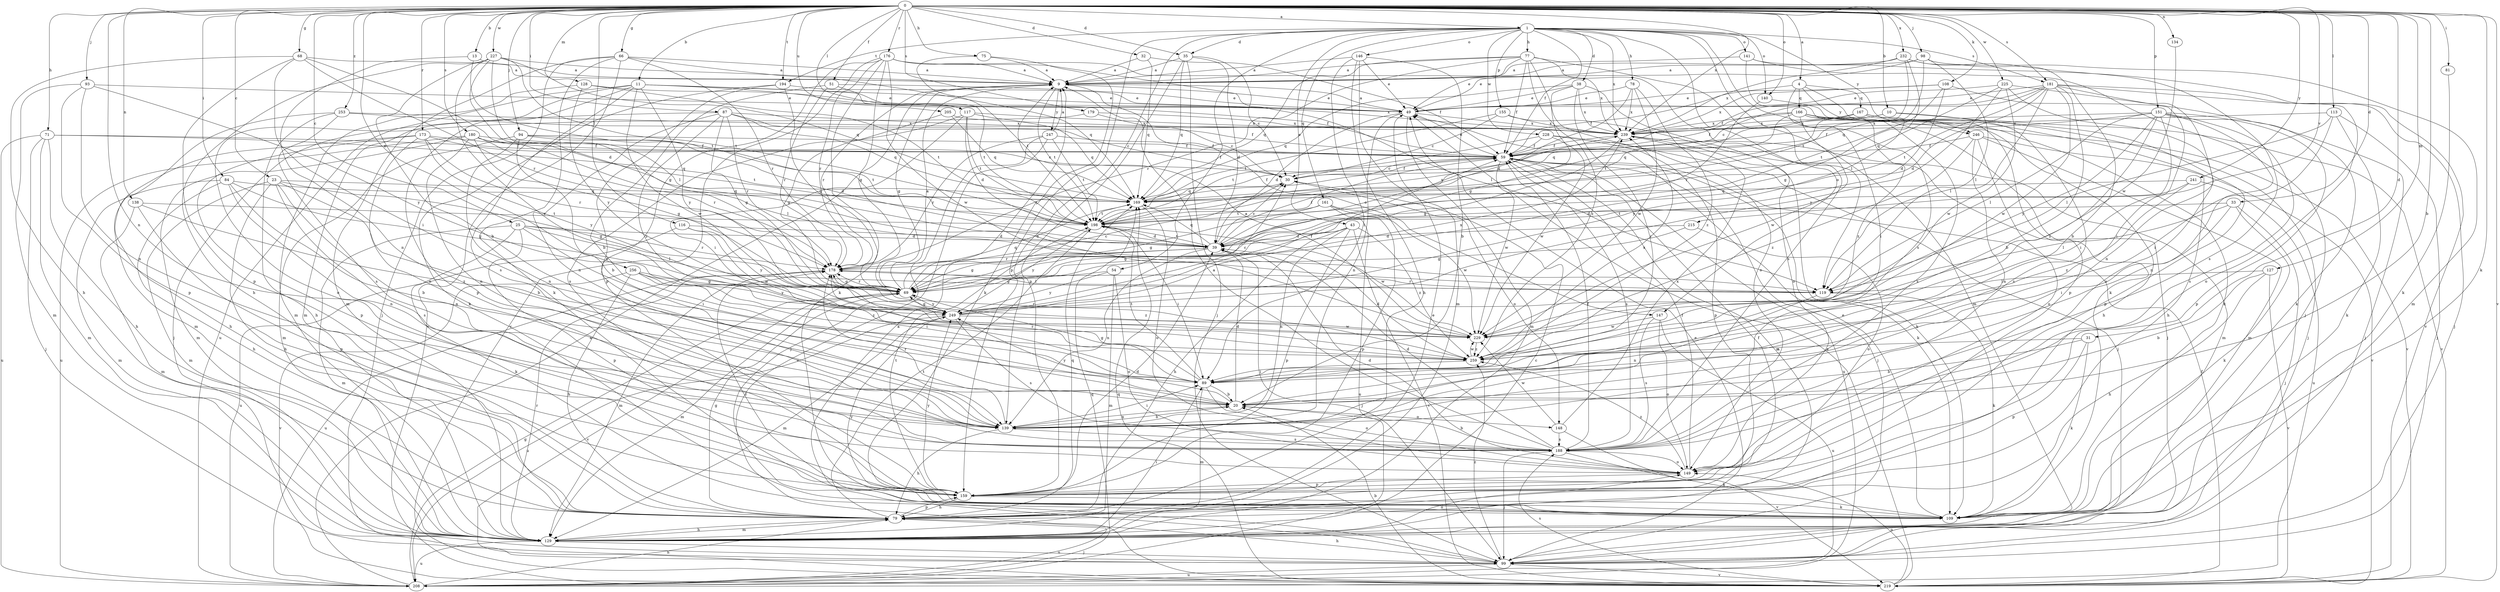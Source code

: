 strict digraph  {
0;
1;
4;
9;
10;
11;
13;
20;
23;
25;
30;
31;
32;
33;
35;
38;
39;
43;
49;
51;
54;
59;
66;
68;
69;
71;
75;
77;
78;
79;
81;
84;
87;
89;
93;
94;
98;
99;
108;
109;
113;
116;
117;
119;
127;
128;
129;
134;
138;
139;
140;
141;
146;
147;
148;
149;
151;
155;
159;
161;
166;
167;
169;
173;
176;
178;
179;
180;
181;
188;
194;
198;
205;
208;
215;
219;
225;
227;
228;
229;
232;
239;
241;
246;
247;
249;
253;
256;
259;
0 -> 1  [label=a];
0 -> 4  [label=a];
0 -> 10  [label=b];
0 -> 11  [label=b];
0 -> 13  [label=b];
0 -> 20  [label=b];
0 -> 23  [label=c];
0 -> 25  [label=c];
0 -> 31  [label=d];
0 -> 32  [label=d];
0 -> 33  [label=d];
0 -> 35  [label=d];
0 -> 51  [label=f];
0 -> 66  [label=g];
0 -> 68  [label=g];
0 -> 71  [label=h];
0 -> 75  [label=h];
0 -> 81  [label=i];
0 -> 84  [label=i];
0 -> 87  [label=i];
0 -> 93  [label=j];
0 -> 94  [label=j];
0 -> 98  [label=j];
0 -> 108  [label=k];
0 -> 109  [label=k];
0 -> 113  [label=l];
0 -> 116  [label=l];
0 -> 117  [label=l];
0 -> 127  [label=m];
0 -> 128  [label=m];
0 -> 134  [label=n];
0 -> 138  [label=n];
0 -> 139  [label=n];
0 -> 140  [label=o];
0 -> 151  [label=p];
0 -> 173  [label=r];
0 -> 176  [label=r];
0 -> 179  [label=s];
0 -> 180  [label=s];
0 -> 181  [label=s];
0 -> 194  [label=t];
0 -> 205  [label=u];
0 -> 215  [label=v];
0 -> 219  [label=v];
0 -> 225  [label=w];
0 -> 227  [label=w];
0 -> 232  [label=x];
0 -> 239  [label=x];
0 -> 241  [label=y];
0 -> 253  [label=z];
0 -> 256  [label=z];
1 -> 35  [label=d];
1 -> 38  [label=d];
1 -> 43  [label=e];
1 -> 54  [label=f];
1 -> 59  [label=f];
1 -> 77  [label=h];
1 -> 78  [label=h];
1 -> 119  [label=l];
1 -> 139  [label=n];
1 -> 140  [label=o];
1 -> 141  [label=o];
1 -> 146  [label=o];
1 -> 147  [label=o];
1 -> 155  [label=p];
1 -> 159  [label=p];
1 -> 161  [label=q];
1 -> 181  [label=s];
1 -> 188  [label=s];
1 -> 194  [label=t];
1 -> 228  [label=w];
1 -> 239  [label=x];
1 -> 246  [label=y];
4 -> 59  [label=f];
4 -> 89  [label=i];
4 -> 159  [label=p];
4 -> 166  [label=q];
4 -> 167  [label=q];
4 -> 246  [label=y];
9 -> 49  [label=e];
9 -> 69  [label=g];
9 -> 147  [label=o];
9 -> 178  [label=r];
9 -> 198  [label=t];
9 -> 247  [label=y];
10 -> 159  [label=p];
10 -> 169  [label=q];
10 -> 188  [label=s];
10 -> 239  [label=x];
11 -> 49  [label=e];
11 -> 59  [label=f];
11 -> 129  [label=m];
11 -> 159  [label=p];
11 -> 188  [label=s];
11 -> 208  [label=u];
11 -> 229  [label=w];
11 -> 239  [label=x];
11 -> 249  [label=y];
13 -> 9  [label=a];
13 -> 139  [label=n];
13 -> 198  [label=t];
20 -> 39  [label=d];
20 -> 139  [label=n];
20 -> 148  [label=o];
20 -> 249  [label=y];
23 -> 20  [label=b];
23 -> 69  [label=g];
23 -> 79  [label=h];
23 -> 129  [label=m];
23 -> 139  [label=n];
23 -> 169  [label=q];
23 -> 188  [label=s];
25 -> 39  [label=d];
25 -> 89  [label=i];
25 -> 109  [label=k];
25 -> 119  [label=l];
25 -> 129  [label=m];
25 -> 159  [label=p];
25 -> 178  [label=r];
30 -> 59  [label=f];
30 -> 148  [label=o];
30 -> 169  [label=q];
31 -> 20  [label=b];
31 -> 109  [label=k];
31 -> 159  [label=p];
31 -> 259  [label=z];
32 -> 9  [label=a];
32 -> 59  [label=f];
32 -> 169  [label=q];
33 -> 89  [label=i];
33 -> 99  [label=j];
33 -> 109  [label=k];
33 -> 119  [label=l];
33 -> 198  [label=t];
35 -> 9  [label=a];
35 -> 30  [label=c];
35 -> 39  [label=d];
35 -> 99  [label=j];
35 -> 159  [label=p];
35 -> 169  [label=q];
38 -> 49  [label=e];
38 -> 69  [label=g];
38 -> 89  [label=i];
38 -> 149  [label=o];
38 -> 169  [label=q];
38 -> 239  [label=x];
39 -> 30  [label=c];
39 -> 59  [label=f];
39 -> 69  [label=g];
39 -> 99  [label=j];
39 -> 139  [label=n];
39 -> 169  [label=q];
39 -> 178  [label=r];
39 -> 198  [label=t];
43 -> 39  [label=d];
43 -> 69  [label=g];
43 -> 79  [label=h];
43 -> 139  [label=n];
43 -> 159  [label=p];
43 -> 219  [label=v];
43 -> 259  [label=z];
49 -> 9  [label=a];
49 -> 39  [label=d];
49 -> 129  [label=m];
49 -> 139  [label=n];
49 -> 239  [label=x];
51 -> 20  [label=b];
51 -> 49  [label=e];
51 -> 178  [label=r];
51 -> 198  [label=t];
54 -> 69  [label=g];
54 -> 129  [label=m];
54 -> 149  [label=o];
54 -> 249  [label=y];
59 -> 30  [label=c];
59 -> 49  [label=e];
59 -> 99  [label=j];
59 -> 109  [label=k];
59 -> 129  [label=m];
59 -> 188  [label=s];
59 -> 208  [label=u];
59 -> 229  [label=w];
66 -> 9  [label=a];
66 -> 99  [label=j];
66 -> 109  [label=k];
66 -> 129  [label=m];
66 -> 169  [label=q];
66 -> 178  [label=r];
66 -> 219  [label=v];
68 -> 9  [label=a];
68 -> 39  [label=d];
68 -> 79  [label=h];
68 -> 89  [label=i];
68 -> 159  [label=p];
68 -> 178  [label=r];
69 -> 9  [label=a];
69 -> 30  [label=c];
69 -> 129  [label=m];
69 -> 169  [label=q];
69 -> 178  [label=r];
69 -> 219  [label=v];
69 -> 249  [label=y];
71 -> 59  [label=f];
71 -> 79  [label=h];
71 -> 99  [label=j];
71 -> 129  [label=m];
71 -> 169  [label=q];
71 -> 208  [label=u];
75 -> 9  [label=a];
75 -> 109  [label=k];
75 -> 198  [label=t];
77 -> 9  [label=a];
77 -> 49  [label=e];
77 -> 59  [label=f];
77 -> 129  [label=m];
77 -> 149  [label=o];
77 -> 169  [label=q];
77 -> 178  [label=r];
77 -> 188  [label=s];
77 -> 259  [label=z];
78 -> 39  [label=d];
78 -> 49  [label=e];
78 -> 229  [label=w];
78 -> 239  [label=x];
78 -> 259  [label=z];
79 -> 49  [label=e];
79 -> 59  [label=f];
79 -> 69  [label=g];
79 -> 129  [label=m];
79 -> 159  [label=p];
79 -> 169  [label=q];
79 -> 198  [label=t];
79 -> 208  [label=u];
81 -> 109  [label=k];
84 -> 20  [label=b];
84 -> 69  [label=g];
84 -> 79  [label=h];
84 -> 129  [label=m];
84 -> 139  [label=n];
84 -> 169  [label=q];
87 -> 59  [label=f];
87 -> 69  [label=g];
87 -> 99  [label=j];
87 -> 139  [label=n];
87 -> 169  [label=q];
87 -> 178  [label=r];
87 -> 239  [label=x];
87 -> 259  [label=z];
89 -> 20  [label=b];
89 -> 69  [label=g];
89 -> 129  [label=m];
89 -> 149  [label=o];
89 -> 178  [label=r];
89 -> 198  [label=t];
93 -> 49  [label=e];
93 -> 129  [label=m];
93 -> 139  [label=n];
93 -> 159  [label=p];
93 -> 249  [label=y];
94 -> 20  [label=b];
94 -> 39  [label=d];
94 -> 59  [label=f];
94 -> 129  [label=m];
94 -> 139  [label=n];
94 -> 198  [label=t];
98 -> 9  [label=a];
98 -> 49  [label=e];
98 -> 119  [label=l];
98 -> 129  [label=m];
98 -> 169  [label=q];
99 -> 9  [label=a];
99 -> 49  [label=e];
99 -> 79  [label=h];
99 -> 208  [label=u];
99 -> 219  [label=v];
99 -> 259  [label=z];
108 -> 39  [label=d];
108 -> 49  [label=e];
108 -> 89  [label=i];
108 -> 198  [label=t];
108 -> 239  [label=x];
109 -> 49  [label=e];
109 -> 178  [label=r];
109 -> 249  [label=y];
113 -> 89  [label=i];
113 -> 99  [label=j];
113 -> 109  [label=k];
113 -> 119  [label=l];
113 -> 239  [label=x];
116 -> 39  [label=d];
116 -> 208  [label=u];
116 -> 229  [label=w];
116 -> 249  [label=y];
117 -> 39  [label=d];
117 -> 89  [label=i];
117 -> 169  [label=q];
117 -> 188  [label=s];
117 -> 198  [label=t];
117 -> 239  [label=x];
119 -> 109  [label=k];
119 -> 139  [label=n];
119 -> 178  [label=r];
127 -> 20  [label=b];
127 -> 79  [label=h];
127 -> 119  [label=l];
127 -> 219  [label=v];
128 -> 49  [label=e];
128 -> 129  [label=m];
128 -> 198  [label=t];
128 -> 249  [label=y];
129 -> 30  [label=c];
129 -> 79  [label=h];
129 -> 89  [label=i];
129 -> 99  [label=j];
129 -> 149  [label=o];
129 -> 178  [label=r];
129 -> 208  [label=u];
134 -> 229  [label=w];
138 -> 129  [label=m];
138 -> 159  [label=p];
138 -> 198  [label=t];
138 -> 259  [label=z];
139 -> 20  [label=b];
139 -> 79  [label=h];
139 -> 89  [label=i];
139 -> 178  [label=r];
139 -> 188  [label=s];
140 -> 109  [label=k];
140 -> 178  [label=r];
141 -> 9  [label=a];
141 -> 99  [label=j];
141 -> 109  [label=k];
141 -> 219  [label=v];
146 -> 9  [label=a];
146 -> 20  [label=b];
146 -> 49  [label=e];
146 -> 79  [label=h];
146 -> 89  [label=i];
146 -> 129  [label=m];
147 -> 149  [label=o];
147 -> 188  [label=s];
147 -> 208  [label=u];
147 -> 229  [label=w];
148 -> 188  [label=s];
148 -> 219  [label=v];
148 -> 229  [label=w];
148 -> 239  [label=x];
149 -> 39  [label=d];
149 -> 59  [label=f];
149 -> 159  [label=p];
149 -> 259  [label=z];
151 -> 59  [label=f];
151 -> 89  [label=i];
151 -> 99  [label=j];
151 -> 119  [label=l];
151 -> 139  [label=n];
151 -> 159  [label=p];
151 -> 188  [label=s];
151 -> 239  [label=x];
151 -> 249  [label=y];
151 -> 259  [label=z];
155 -> 30  [label=c];
155 -> 99  [label=j];
155 -> 198  [label=t];
155 -> 239  [label=x];
159 -> 39  [label=d];
159 -> 79  [label=h];
159 -> 109  [label=k];
159 -> 198  [label=t];
159 -> 249  [label=y];
161 -> 69  [label=g];
161 -> 159  [label=p];
161 -> 198  [label=t];
161 -> 208  [label=u];
161 -> 229  [label=w];
166 -> 59  [label=f];
166 -> 79  [label=h];
166 -> 188  [label=s];
166 -> 198  [label=t];
166 -> 219  [label=v];
166 -> 229  [label=w];
166 -> 239  [label=x];
166 -> 259  [label=z];
167 -> 79  [label=h];
167 -> 99  [label=j];
167 -> 169  [label=q];
167 -> 219  [label=v];
167 -> 239  [label=x];
167 -> 249  [label=y];
169 -> 59  [label=f];
169 -> 149  [label=o];
169 -> 198  [label=t];
173 -> 30  [label=c];
173 -> 59  [label=f];
173 -> 79  [label=h];
173 -> 139  [label=n];
173 -> 159  [label=p];
173 -> 178  [label=r];
173 -> 249  [label=y];
176 -> 9  [label=a];
176 -> 69  [label=g];
176 -> 109  [label=k];
176 -> 119  [label=l];
176 -> 159  [label=p];
176 -> 178  [label=r];
176 -> 219  [label=v];
176 -> 229  [label=w];
176 -> 239  [label=x];
178 -> 69  [label=g];
178 -> 119  [label=l];
178 -> 129  [label=m];
178 -> 208  [label=u];
178 -> 259  [label=z];
179 -> 30  [label=c];
179 -> 149  [label=o];
179 -> 239  [label=x];
180 -> 59  [label=f];
180 -> 69  [label=g];
180 -> 119  [label=l];
180 -> 129  [label=m];
180 -> 139  [label=n];
180 -> 178  [label=r];
180 -> 198  [label=t];
180 -> 208  [label=u];
181 -> 20  [label=b];
181 -> 30  [label=c];
181 -> 39  [label=d];
181 -> 49  [label=e];
181 -> 59  [label=f];
181 -> 99  [label=j];
181 -> 119  [label=l];
181 -> 139  [label=n];
181 -> 149  [label=o];
181 -> 198  [label=t];
181 -> 229  [label=w];
188 -> 9  [label=a];
188 -> 20  [label=b];
188 -> 39  [label=d];
188 -> 59  [label=f];
188 -> 99  [label=j];
188 -> 109  [label=k];
188 -> 149  [label=o];
194 -> 49  [label=e];
194 -> 69  [label=g];
194 -> 109  [label=k];
194 -> 139  [label=n];
198 -> 39  [label=d];
198 -> 89  [label=i];
198 -> 229  [label=w];
198 -> 239  [label=x];
198 -> 249  [label=y];
205 -> 69  [label=g];
205 -> 169  [label=q];
205 -> 239  [label=x];
208 -> 9  [label=a];
208 -> 69  [label=g];
208 -> 79  [label=h];
208 -> 169  [label=q];
215 -> 39  [label=d];
215 -> 69  [label=g];
215 -> 149  [label=o];
219 -> 20  [label=b];
219 -> 49  [label=e];
219 -> 59  [label=f];
219 -> 149  [label=o];
219 -> 169  [label=q];
219 -> 188  [label=s];
225 -> 49  [label=e];
225 -> 109  [label=k];
225 -> 149  [label=o];
225 -> 169  [label=q];
225 -> 229  [label=w];
225 -> 249  [label=y];
227 -> 9  [label=a];
227 -> 20  [label=b];
227 -> 69  [label=g];
227 -> 79  [label=h];
227 -> 119  [label=l];
227 -> 169  [label=q];
227 -> 198  [label=t];
227 -> 259  [label=z];
228 -> 59  [label=f];
228 -> 99  [label=j];
228 -> 159  [label=p];
228 -> 198  [label=t];
228 -> 229  [label=w];
229 -> 9  [label=a];
229 -> 178  [label=r];
229 -> 259  [label=z];
232 -> 9  [label=a];
232 -> 20  [label=b];
232 -> 69  [label=g];
232 -> 188  [label=s];
232 -> 198  [label=t];
232 -> 239  [label=x];
239 -> 59  [label=f];
239 -> 69  [label=g];
239 -> 109  [label=k];
239 -> 129  [label=m];
241 -> 39  [label=d];
241 -> 169  [label=q];
241 -> 208  [label=u];
241 -> 259  [label=z];
246 -> 59  [label=f];
246 -> 129  [label=m];
246 -> 139  [label=n];
246 -> 149  [label=o];
246 -> 219  [label=v];
246 -> 259  [label=z];
247 -> 9  [label=a];
247 -> 59  [label=f];
247 -> 99  [label=j];
247 -> 178  [label=r];
247 -> 198  [label=t];
247 -> 219  [label=v];
249 -> 30  [label=c];
249 -> 59  [label=f];
249 -> 69  [label=g];
249 -> 129  [label=m];
249 -> 188  [label=s];
249 -> 208  [label=u];
249 -> 229  [label=w];
249 -> 239  [label=x];
253 -> 30  [label=c];
253 -> 79  [label=h];
253 -> 129  [label=m];
253 -> 188  [label=s];
253 -> 239  [label=x];
256 -> 69  [label=g];
256 -> 79  [label=h];
256 -> 89  [label=i];
256 -> 219  [label=v];
256 -> 249  [label=y];
256 -> 259  [label=z];
259 -> 39  [label=d];
259 -> 89  [label=i];
259 -> 229  [label=w];
259 -> 239  [label=x];
}
